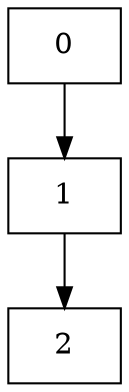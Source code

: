 digraph G { 
node[shape = box]; 
Nodo1816089958[label=0]; 
Nodo1795960102[label=1]; 
Nodo1678854096[label=2]; 
Nodo1816089958 -> Nodo1795960102 
Nodo1795960102 -> Nodo1678854096 
rankdir = TB;
}
